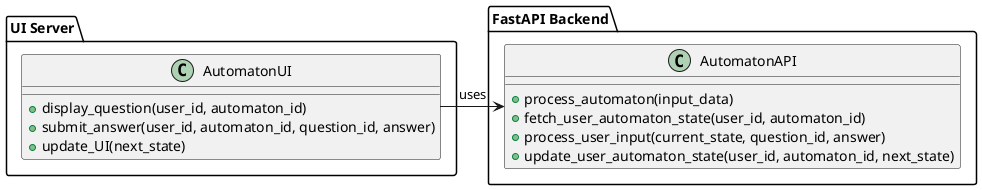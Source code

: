 @startuml
allow_mixing
package "UI Server" {
    class AutomatonUI {
        + display_question(user_id, automaton_id)
        + submit_answer(user_id, automaton_id, question_id, answer)
        + update_UI(next_state)
    }
}

package "FastAPI Backend" {
    class AutomatonAPI {
        + process_automaton(input_data)
        + fetch_user_automaton_state(user_id, automaton_id)
        + process_user_input(current_state, question_id, answer)
        + update_user_automaton_state(user_id, automaton_id, next_state)
    }
}

AutomatonUI -> AutomatonAPI : uses
@enduml
